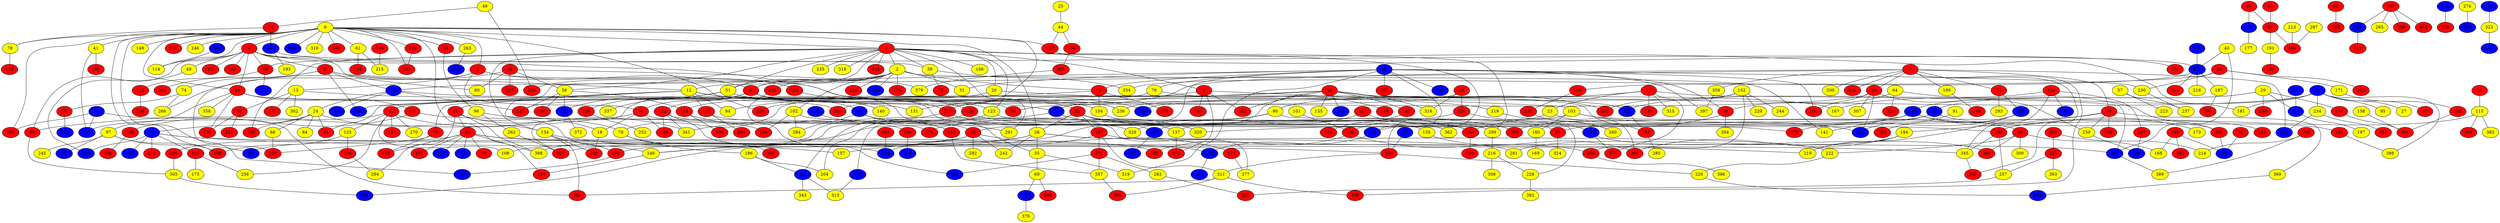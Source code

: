graph {
0 [style = filled fillcolor = yellow];
1 [style = filled fillcolor = red];
2 [style = filled fillcolor = yellow];
3 [style = filled fillcolor = red];
4 [style = filled fillcolor = red];
5 [style = filled fillcolor = red];
6 [style = filled fillcolor = red];
7 [style = filled fillcolor = red];
8 [style = filled fillcolor = red];
9 [style = filled fillcolor = blue];
10 [style = filled fillcolor = blue];
11 [style = filled fillcolor = blue];
12 [style = filled fillcolor = yellow];
13 [style = filled fillcolor = yellow];
14 [style = filled fillcolor = red];
15 [style = filled fillcolor = blue];
16 [style = filled fillcolor = red];
17 [style = filled fillcolor = red];
18 [style = filled fillcolor = yellow];
19 [style = filled fillcolor = red];
20 [style = filled fillcolor = yellow];
21 [style = filled fillcolor = blue];
22 [style = filled fillcolor = red];
23 [style = filled fillcolor = yellow];
24 [style = filled fillcolor = yellow];
25 [style = filled fillcolor = yellow];
26 [style = filled fillcolor = yellow];
27 [style = filled fillcolor = yellow];
28 [style = filled fillcolor = red];
29 [style = filled fillcolor = yellow];
30 [style = filled fillcolor = red];
31 [style = filled fillcolor = yellow];
32 [style = filled fillcolor = blue];
33 [style = filled fillcolor = red];
34 [style = filled fillcolor = red];
35 [style = filled fillcolor = red];
36 [style = filled fillcolor = red];
37 [style = filled fillcolor = red];
38 [style = filled fillcolor = red];
39 [style = filled fillcolor = yellow];
40 [style = filled fillcolor = yellow];
41 [style = filled fillcolor = yellow];
42 [style = filled fillcolor = red];
43 [style = filled fillcolor = blue];
44 [style = filled fillcolor = yellow];
45 [style = filled fillcolor = red];
46 [style = filled fillcolor = red];
47 [style = filled fillcolor = blue];
48 [style = filled fillcolor = yellow];
49 [style = filled fillcolor = yellow];
50 [style = filled fillcolor = red];
51 [style = filled fillcolor = yellow];
52 [style = filled fillcolor = red];
53 [style = filled fillcolor = red];
54 [style = filled fillcolor = red];
55 [style = filled fillcolor = yellow];
56 [style = filled fillcolor = red];
57 [style = filled fillcolor = yellow];
58 [style = filled fillcolor = yellow];
59 [style = filled fillcolor = red];
60 [style = filled fillcolor = blue];
61 [style = filled fillcolor = yellow];
62 [style = filled fillcolor = red];
63 [style = filled fillcolor = blue];
64 [style = filled fillcolor = yellow];
65 [style = filled fillcolor = blue];
66 [style = filled fillcolor = red];
67 [style = filled fillcolor = blue];
68 [style = filled fillcolor = red];
69 [style = filled fillcolor = yellow];
70 [style = filled fillcolor = yellow];
71 [style = filled fillcolor = red];
72 [style = filled fillcolor = red];
73 [style = filled fillcolor = red];
74 [style = filled fillcolor = yellow];
75 [style = filled fillcolor = red];
76 [style = filled fillcolor = yellow];
77 [style = filled fillcolor = blue];
78 [style = filled fillcolor = yellow];
79 [style = filled fillcolor = red];
80 [style = filled fillcolor = yellow];
81 [style = filled fillcolor = blue];
82 [style = filled fillcolor = red];
83 [style = filled fillcolor = red];
84 [style = filled fillcolor = yellow];
85 [style = filled fillcolor = blue];
86 [style = filled fillcolor = red];
87 [style = filled fillcolor = blue];
88 [style = filled fillcolor = yellow];
89 [style = filled fillcolor = red];
90 [style = filled fillcolor = yellow];
91 [style = filled fillcolor = yellow];
92 [style = filled fillcolor = red];
93 [style = filled fillcolor = red];
94 [style = filled fillcolor = yellow];
95 [style = filled fillcolor = yellow];
96 [style = filled fillcolor = yellow];
97 [style = filled fillcolor = yellow];
98 [style = filled fillcolor = red];
99 [style = filled fillcolor = red];
100 [style = filled fillcolor = red];
101 [style = filled fillcolor = yellow];
102 [style = filled fillcolor = yellow];
103 [style = filled fillcolor = yellow];
104 [style = filled fillcolor = yellow];
105 [style = filled fillcolor = red];
106 [style = filled fillcolor = blue];
107 [style = filled fillcolor = blue];
108 [style = filled fillcolor = yellow];
109 [style = filled fillcolor = red];
110 [style = filled fillcolor = red];
111 [style = filled fillcolor = red];
112 [style = filled fillcolor = red];
113 [style = filled fillcolor = red];
114 [style = filled fillcolor = yellow];
115 [style = filled fillcolor = yellow];
116 [style = filled fillcolor = blue];
117 [style = filled fillcolor = red];
118 [style = filled fillcolor = red];
119 [style = filled fillcolor = yellow];
120 [style = filled fillcolor = blue];
121 [style = filled fillcolor = blue];
122 [style = filled fillcolor = red];
123 [style = filled fillcolor = yellow];
124 [style = filled fillcolor = red];
125 [style = filled fillcolor = yellow];
126 [style = filled fillcolor = red];
127 [style = filled fillcolor = red];
128 [style = filled fillcolor = red];
129 [style = filled fillcolor = red];
130 [style = filled fillcolor = red];
131 [style = filled fillcolor = yellow];
132 [style = filled fillcolor = red];
133 [style = filled fillcolor = red];
134 [style = filled fillcolor = yellow];
135 [style = filled fillcolor = yellow];
136 [style = filled fillcolor = red];
137 [style = filled fillcolor = yellow];
138 [style = filled fillcolor = red];
139 [style = filled fillcolor = red];
140 [style = filled fillcolor = yellow];
141 [style = filled fillcolor = yellow];
142 [style = filled fillcolor = blue];
143 [style = filled fillcolor = red];
144 [style = filled fillcolor = blue];
145 [style = filled fillcolor = blue];
146 [style = filled fillcolor = yellow];
147 [style = filled fillcolor = red];
148 [style = filled fillcolor = red];
149 [style = filled fillcolor = yellow];
150 [style = filled fillcolor = red];
151 [style = filled fillcolor = red];
152 [style = filled fillcolor = yellow];
153 [style = filled fillcolor = blue];
154 [style = filled fillcolor = red];
155 [style = filled fillcolor = yellow];
156 [style = filled fillcolor = yellow];
157 [style = filled fillcolor = yellow];
158 [style = filled fillcolor = red];
159 [style = filled fillcolor = red];
160 [style = filled fillcolor = yellow];
161 [style = filled fillcolor = red];
162 [style = filled fillcolor = red];
163 [style = filled fillcolor = red];
164 [style = filled fillcolor = blue];
165 [style = filled fillcolor = red];
166 [style = filled fillcolor = yellow];
167 [style = filled fillcolor = yellow];
168 [style = filled fillcolor = yellow];
169 [style = filled fillcolor = yellow];
170 [style = filled fillcolor = red];
171 [style = filled fillcolor = yellow];
172 [style = filled fillcolor = red];
173 [style = filled fillcolor = yellow];
174 [style = filled fillcolor = red];
175 [style = filled fillcolor = yellow];
176 [style = filled fillcolor = red];
177 [style = filled fillcolor = yellow];
178 [style = filled fillcolor = blue];
179 [style = filled fillcolor = red];
180 [style = filled fillcolor = yellow];
181 [style = filled fillcolor = yellow];
182 [style = filled fillcolor = red];
183 [style = filled fillcolor = red];
184 [style = filled fillcolor = blue];
185 [style = filled fillcolor = red];
186 [style = filled fillcolor = yellow];
187 [style = filled fillcolor = yellow];
188 [style = filled fillcolor = red];
189 [style = filled fillcolor = blue];
190 [style = filled fillcolor = red];
191 [style = filled fillcolor = yellow];
192 [style = filled fillcolor = red];
193 [style = filled fillcolor = yellow];
194 [style = filled fillcolor = yellow];
195 [style = filled fillcolor = red];
196 [style = filled fillcolor = red];
197 [style = filled fillcolor = yellow];
198 [style = filled fillcolor = red];
199 [style = filled fillcolor = red];
200 [style = filled fillcolor = yellow];
201 [style = filled fillcolor = red];
202 [style = filled fillcolor = red];
203 [style = filled fillcolor = red];
204 [style = filled fillcolor = yellow];
205 [style = filled fillcolor = blue];
206 [style = filled fillcolor = red];
207 [style = filled fillcolor = red];
208 [style = filled fillcolor = red];
209 [style = filled fillcolor = yellow];
210 [style = filled fillcolor = red];
211 [style = filled fillcolor = blue];
212 [style = filled fillcolor = blue];
213 [style = filled fillcolor = yellow];
214 [style = filled fillcolor = yellow];
215 [style = filled fillcolor = yellow];
216 [style = filled fillcolor = yellow];
217 [style = filled fillcolor = blue];
218 [style = filled fillcolor = yellow];
219 [style = filled fillcolor = yellow];
220 [style = filled fillcolor = red];
221 [style = filled fillcolor = red];
222 [style = filled fillcolor = yellow];
223 [style = filled fillcolor = yellow];
224 [style = filled fillcolor = red];
225 [style = filled fillcolor = red];
226 [style = filled fillcolor = yellow];
227 [style = filled fillcolor = red];
228 [style = filled fillcolor = yellow];
229 [style = filled fillcolor = yellow];
230 [style = filled fillcolor = yellow];
231 [style = filled fillcolor = red];
232 [style = filled fillcolor = blue];
233 [style = filled fillcolor = red];
234 [style = filled fillcolor = yellow];
235 [style = filled fillcolor = yellow];
236 [style = filled fillcolor = yellow];
237 [style = filled fillcolor = yellow];
238 [style = filled fillcolor = red];
239 [style = filled fillcolor = red];
240 [style = filled fillcolor = red];
241 [style = filled fillcolor = blue];
242 [style = filled fillcolor = yellow];
243 [style = filled fillcolor = red];
244 [style = filled fillcolor = yellow];
245 [style = filled fillcolor = yellow];
246 [style = filled fillcolor = yellow];
247 [style = filled fillcolor = red];
248 [style = filled fillcolor = red];
249 [style = filled fillcolor = red];
250 [style = filled fillcolor = yellow];
251 [style = filled fillcolor = red];
252 [style = filled fillcolor = yellow];
253 [style = filled fillcolor = red];
254 [style = filled fillcolor = red];
255 [style = filled fillcolor = blue];
256 [style = filled fillcolor = yellow];
257 [style = filled fillcolor = yellow];
258 [style = filled fillcolor = blue];
259 [style = filled fillcolor = red];
260 [style = filled fillcolor = yellow];
261 [style = filled fillcolor = red];
262 [style = filled fillcolor = yellow];
263 [style = filled fillcolor = yellow];
264 [style = filled fillcolor = red];
265 [style = filled fillcolor = yellow];
266 [style = filled fillcolor = yellow];
267 [style = filled fillcolor = blue];
268 [style = filled fillcolor = blue];
269 [style = filled fillcolor = red];
270 [style = filled fillcolor = yellow];
271 [style = filled fillcolor = red];
272 [style = filled fillcolor = red];
273 [style = filled fillcolor = blue];
274 [style = filled fillcolor = yellow];
275 [style = filled fillcolor = red];
276 [style = filled fillcolor = red];
277 [style = filled fillcolor = red];
278 [style = filled fillcolor = blue];
279 [style = filled fillcolor = blue];
280 [style = filled fillcolor = red];
281 [style = filled fillcolor = yellow];
282 [style = filled fillcolor = yellow];
283 [style = filled fillcolor = yellow];
284 [style = filled fillcolor = yellow];
285 [style = filled fillcolor = yellow];
286 [style = filled fillcolor = red];
287 [style = filled fillcolor = blue];
288 [style = filled fillcolor = red];
289 [style = filled fillcolor = blue];
290 [style = filled fillcolor = red];
291 [style = filled fillcolor = yellow];
292 [style = filled fillcolor = red];
293 [style = filled fillcolor = yellow];
294 [style = filled fillcolor = yellow];
295 [style = filled fillcolor = red];
296 [style = filled fillcolor = red];
297 [style = filled fillcolor = yellow];
298 [style = filled fillcolor = red];
299 [style = filled fillcolor = red];
300 [style = filled fillcolor = yellow];
301 [style = filled fillcolor = blue];
302 [style = filled fillcolor = yellow];
303 [style = filled fillcolor = red];
304 [style = filled fillcolor = yellow];
305 [style = filled fillcolor = yellow];
306 [style = filled fillcolor = red];
307 [style = filled fillcolor = yellow];
308 [style = filled fillcolor = yellow];
309 [style = filled fillcolor = red];
310 [style = filled fillcolor = yellow];
311 [style = filled fillcolor = yellow];
312 [style = filled fillcolor = blue];
313 [style = filled fillcolor = yellow];
314 [style = filled fillcolor = red];
315 [style = filled fillcolor = yellow];
316 [style = filled fillcolor = yellow];
317 [style = filled fillcolor = red];
318 [style = filled fillcolor = yellow];
319 [style = filled fillcolor = yellow];
320 [style = filled fillcolor = yellow];
321 [style = filled fillcolor = red];
322 [style = filled fillcolor = red];
323 [style = filled fillcolor = yellow];
324 [style = filled fillcolor = yellow];
325 [style = filled fillcolor = blue];
326 [style = filled fillcolor = red];
327 [style = filled fillcolor = red];
328 [style = filled fillcolor = blue];
329 [style = filled fillcolor = yellow];
330 [style = filled fillcolor = red];
331 [style = filled fillcolor = red];
332 [style = filled fillcolor = red];
333 [style = filled fillcolor = red];
334 [style = filled fillcolor = red];
335 [style = filled fillcolor = red];
336 [style = filled fillcolor = red];
337 [style = filled fillcolor = yellow];
338 [style = filled fillcolor = red];
339 [style = filled fillcolor = red];
340 [style = filled fillcolor = red];
341 [style = filled fillcolor = yellow];
342 [style = filled fillcolor = red];
343 [style = filled fillcolor = yellow];
344 [style = filled fillcolor = blue];
345 [style = filled fillcolor = yellow];
346 [style = filled fillcolor = red];
347 [style = filled fillcolor = blue];
348 [style = filled fillcolor = red];
349 [style = filled fillcolor = red];
350 [style = filled fillcolor = red];
351 [style = filled fillcolor = blue];
352 [style = filled fillcolor = red];
353 [style = filled fillcolor = blue];
354 [style = filled fillcolor = yellow];
355 [style = filled fillcolor = red];
356 [style = filled fillcolor = red];
357 [style = filled fillcolor = yellow];
358 [style = filled fillcolor = yellow];
359 [style = filled fillcolor = yellow];
360 [style = filled fillcolor = blue];
361 [style = filled fillcolor = blue];
362 [style = filled fillcolor = yellow];
363 [style = filled fillcolor = red];
364 [style = filled fillcolor = red];
365 [style = filled fillcolor = red];
366 [style = filled fillcolor = red];
367 [style = filled fillcolor = blue];
368 [style = filled fillcolor = blue];
369 [style = filled fillcolor = yellow];
370 [style = filled fillcolor = yellow];
371 [style = filled fillcolor = red];
372 [style = filled fillcolor = yellow];
373 [style = filled fillcolor = blue];
374 [style = filled fillcolor = red];
375 [style = filled fillcolor = red];
376 [style = filled fillcolor = red];
377 [style = filled fillcolor = yellow];
378 [style = filled fillcolor = red];
379 [style = filled fillcolor = yellow];
380 [style = filled fillcolor = blue];
381 [style = filled fillcolor = blue];
382 [style = filled fillcolor = blue];
383 [style = filled fillcolor = yellow];
384 [style = filled fillcolor = red];
385 [style = filled fillcolor = blue];
386 [style = filled fillcolor = red];
387 [style = filled fillcolor = blue];
388 [style = filled fillcolor = yellow];
389 [style = filled fillcolor = yellow];
390 [style = filled fillcolor = red];
391 [style = filled fillcolor = red];
392 [style = filled fillcolor = yellow];
393 [style = filled fillcolor = yellow];
394 [style = filled fillcolor = blue];
395 [style = filled fillcolor = red];
396 [style = filled fillcolor = yellow];
397 [style = filled fillcolor = yellow];
398 [style = filled fillcolor = yellow];
399 [style = filled fillcolor = red];
400 [style = filled fillcolor = blue];
0 -- 26;
0 -- 5;
0 -- 4;
0 -- 1;
0 -- 41;
0 -- 46;
0 -- 59;
0 -- 61;
0 -- 78;
0 -- 109;
0 -- 114;
0 -- 127;
0 -- 149;
0 -- 154;
0 -- 162;
0 -- 170;
0 -- 195;
0 -- 198;
0 -- 246;
0 -- 258;
0 -- 263;
0 -- 289;
0 -- 310;
0 -- 326;
0 -- 336;
0 -- 391;
1 -- 2;
1 -- 3;
1 -- 8;
1 -- 20;
1 -- 39;
1 -- 51;
1 -- 58;
1 -- 66;
1 -- 123;
1 -- 134;
1 -- 139;
1 -- 166;
1 -- 181;
1 -- 209;
1 -- 235;
1 -- 291;
1 -- 318;
1 -- 333;
1 -- 338;
2 -- 8;
2 -- 10;
2 -- 31;
2 -- 51;
2 -- 71;
2 -- 102;
2 -- 128;
2 -- 138;
2 -- 141;
2 -- 164;
2 -- 174;
2 -- 288;
3 -- 70;
3 -- 103;
3 -- 148;
3 -- 332;
3 -- 371;
4 -- 6;
4 -- 39;
4 -- 46;
4 -- 49;
4 -- 66;
4 -- 80;
4 -- 89;
4 -- 114;
4 -- 210;
4 -- 365;
4 -- 378;
5 -- 8;
5 -- 13;
5 -- 16;
5 -- 221;
5 -- 239;
6 -- 10;
6 -- 12;
6 -- 74;
6 -- 236;
6 -- 267;
6 -- 303;
7 -- 12;
7 -- 28;
7 -- 50;
7 -- 75;
7 -- 131;
7 -- 180;
7 -- 200;
7 -- 331;
7 -- 339;
7 -- 347;
7 -- 350;
7 -- 359;
8 -- 16;
8 -- 55;
8 -- 67;
8 -- 104;
8 -- 122;
8 -- 140;
8 -- 321;
8 -- 329;
9 -- 27;
9 -- 37;
9 -- 65;
9 -- 95;
9 -- 167;
9 -- 181;
9 -- 234;
9 -- 388;
10 -- 24;
10 -- 56;
10 -- 85;
10 -- 227;
11 -- 47;
12 -- 14;
12 -- 22;
12 -- 34;
12 -- 42;
12 -- 65;
12 -- 94;
12 -- 119;
12 -- 130;
12 -- 255;
12 -- 267;
13 -- 53;
13 -- 131;
13 -- 172;
13 -- 302;
14 -- 33;
14 -- 70;
14 -- 146;
14 -- 294;
14 -- 398;
15 -- 18;
15 -- 31;
15 -- 71;
15 -- 76;
15 -- 86;
15 -- 100;
15 -- 121;
15 -- 157;
15 -- 230;
15 -- 241;
15 -- 280;
15 -- 319;
15 -- 397;
16 -- 18;
16 -- 52;
16 -- 89;
16 -- 188;
17 -- 23;
17 -- 90;
17 -- 150;
17 -- 236;
17 -- 273;
17 -- 277;
17 -- 315;
18 -- 201;
19 -- 129;
19 -- 227;
19 -- 316;
20 -- 183;
20 -- 211;
21 -- 178;
22 -- 26;
22 -- 35;
22 -- 38;
22 -- 147;
22 -- 209;
22 -- 217;
22 -- 287;
23 -- 52;
23 -- 364;
24 -- 34;
24 -- 63;
24 -- 84;
24 -- 88;
24 -- 134;
24 -- 338;
25 -- 44;
26 -- 55;
26 -- 108;
26 -- 222;
26 -- 242;
26 -- 281;
26 -- 321;
26 -- 385;
29 -- 32;
29 -- 47;
29 -- 116;
29 -- 179;
29 -- 259;
30 -- 115;
32 -- 35;
32 -- 121;
32 -- 161;
33 -- 43;
33 -- 73;
33 -- 118;
33 -- 182;
33 -- 219;
33 -- 273;
33 -- 286;
33 -- 335;
33 -- 373;
33 -- 398;
35 -- 324;
36 -- 368;
38 -- 168;
38 -- 222;
38 -- 300;
38 -- 340;
39 -- 72;
39 -- 354;
40 -- 178;
40 -- 273;
41 -- 145;
41 -- 269;
28 -- 194;
28 -- 250;
28 -- 295;
28 -- 320;
28 -- 369;
42 -- 108;
42 -- 125;
42 -- 145;
42 -- 151;
42 -- 256;
42 -- 270;
42 -- 341;
44 -- 127;
44 -- 158;
45 -- 58;
45 -- 80;
45 -- 207;
45 -- 266;
45 -- 379;
46 -- 83;
46 -- 97;
46 -- 123;
46 -- 176;
46 -- 336;
46 -- 358;
47 -- 197;
48 -- 54;
48 -- 288;
49 -- 279;
50 -- 56;
50 -- 100;
50 -- 212;
50 -- 250;
50 -- 307;
51 -- 107;
51 -- 126;
51 -- 167;
51 -- 337;
52 -- 113;
52 -- 146;
52 -- 242;
52 -- 282;
52 -- 360;
53 -- 176;
53 -- 251;
54 -- 78;
54 -- 142;
55 -- 69;
55 -- 319;
57 -- 223;
57 -- 237;
58 -- 107;
58 -- 183;
58 -- 227;
58 -- 356;
59 -- 96;
60 -- 114;
61 -- 215;
61 -- 334;
63 -- 111;
63 -- 139;
63 -- 144;
63 -- 159;
63 -- 279;
63 -- 351;
62 -- 79;
62 -- 137;
62 -- 143;
62 -- 155;
62 -- 205;
62 -- 210;
62 -- 253;
62 -- 254;
62 -- 316;
62 -- 332;
64 -- 86;
64 -- 220;
64 -- 292;
65 -- 362;
65 -- 398;
66 -- 112;
66 -- 278;
67 -- 132;
67 -- 284;
67 -- 291;
67 -- 377;
68 -- 77;
68 -- 98;
69 -- 153;
69 -- 296;
70 -- 186;
70 -- 330;
71 -- 94;
71 -- 104;
71 -- 375;
74 -- 99;
74 -- 266;
75 -- 106;
75 -- 293;
76 -- 110;
76 -- 326;
77 -- 177;
78 -- 133;
79 -- 118;
79 -- 239;
81 -- 145;
81 -- 162;
81 -- 384;
82 -- 98;
83 -- 208;
83 -- 276;
86 -- 264;
86 -- 304;
87 -- 139;
88 -- 239;
89 -- 305;
90 -- 228;
90 -- 276;
90 -- 329;
91 -- 212;
92 -- 233;
93 -- 105;
93 -- 171;
93 -- 230;
93 -- 363;
96 -- 249;
96 -- 262;
97 -- 198;
97 -- 245;
97 -- 360;
97 -- 367;
98 -- 191;
98 -- 399;
99 -- 325;
101 -- 238;
102 -- 190;
102 -- 249;
102 -- 284;
103 -- 160;
103 -- 192;
103 -- 212;
103 -- 292;
104 -- 137;
105 -- 231;
106 -- 219;
106 -- 275;
106 -- 322;
107 -- 372;
109 -- 195;
112 -- 206;
113 -- 377;
115 -- 190;
115 -- 309;
115 -- 383;
116 -- 141;
116 -- 146;
116 -- 173;
116 -- 243;
116 -- 355;
117 -- 264;
117 -- 287;
119 -- 260;
120 -- 132;
121 -- 144;
122 -- 135;
122 -- 188;
122 -- 341;
122 -- 400;
123 -- 204;
123 -- 275;
124 -- 211;
124 -- 247;
124 -- 268;
124 -- 345;
125 -- 136;
125 -- 198;
126 -- 252;
127 -- 271;
129 -- 184;
129 -- 238;
130 -- 261;
130 -- 264;
132 -- 357;
134 -- 157;
134 -- 192;
134 -- 201;
134 -- 384;
135 -- 364;
136 -- 294;
137 -- 371;
138 -- 344;
139 -- 226;
139 -- 311;
142 -- 178;
142 -- 193;
143 -- 374;
144 -- 361;
146 -- 154;
147 -- 272;
147 -- 311;
147 -- 344;
147 -- 345;
152 -- 229;
152 -- 244;
152 -- 253;
152 -- 255;
152 -- 298;
153 -- 370;
156 -- 346;
158 -- 366;
159 -- 175;
159 -- 256;
160 -- 169;
161 -- 388;
163 -- 344;
165 -- 168;
165 -- 342;
165 -- 368;
171 -- 248;
178 -- 187;
178 -- 218;
178 -- 314;
178 -- 354;
179 -- 346;
180 -- 240;
183 -- 299;
183 -- 306;
184 -- 277;
184 -- 340;
185 -- 189;
185 -- 265;
185 -- 290;
185 -- 348;
186 -- 204;
186 -- 312;
187 -- 390;
189 -- 317;
190 -- 257;
190 -- 345;
191 -- 199;
192 -- 258;
194 -- 219;
194 -- 281;
194 -- 364;
196 -- 215;
202 -- 214;
202 -- 389;
203 -- 214;
203 -- 225;
208 -- 386;
209 -- 216;
210 -- 320;
210 -- 341;
211 -- 254;
213 -- 399;
216 -- 228;
216 -- 308;
217 -- 313;
221 -- 224;
222 -- 226;
224 -- 312;
224 -- 355;
225 -- 257;
225 -- 393;
226 -- 394;
228 -- 392;
230 -- 237;
231 -- 260;
232 -- 376;
234 -- 347;
234 -- 352;
238 -- 298;
238 -- 335;
247 -- 328;
248 -- 346;
250 -- 328;
254 -- 285;
257 -- 327;
262 -- 321;
263 -- 380;
264 -- 349;
272 -- 283;
272 -- 357;
272 -- 400;
273 -- 389;
274 -- 382;
283 -- 327;
286 -- 305;
287 -- 387;
292 -- 368;
297 -- 399;
298 -- 396;
299 -- 353;
301 -- 323;
305 -- 385;
311 -- 339;
311 -- 384;
311 -- 395;
312 -- 313;
312 -- 343;
323 -- 381;
345 -- 350;
357 -- 395;
359 -- 397;
366 -- 379;
369 -- 394;
}
